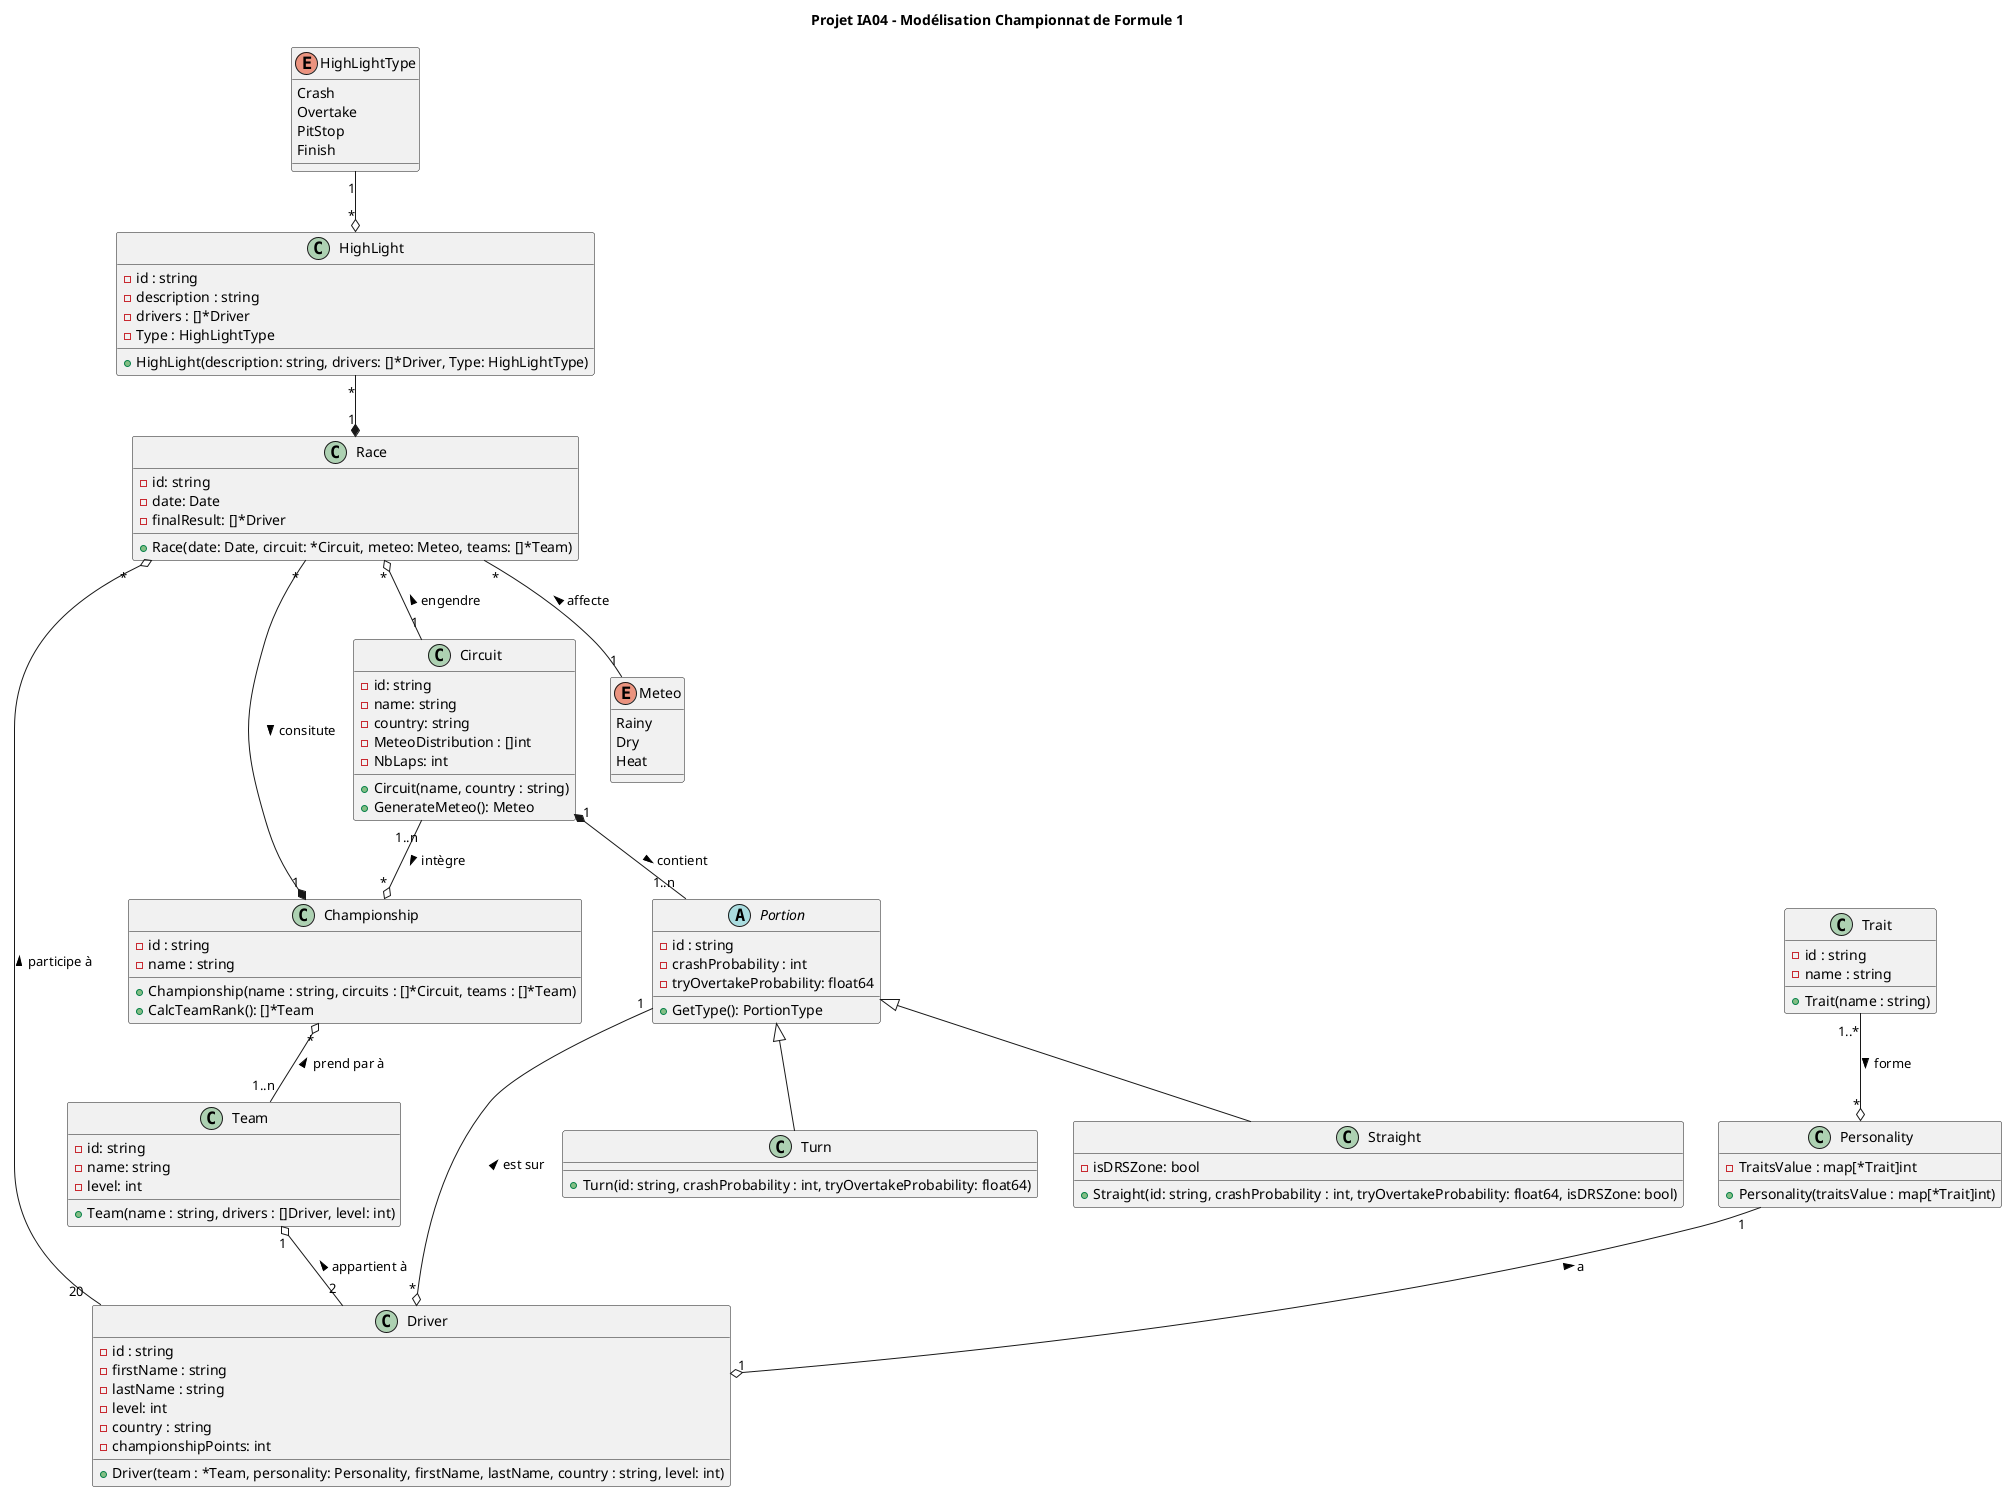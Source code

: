 @startuml IA04 - Modélisation Championnat de Formule 1


title Projet IA04 - Modélisation Championnat de Formule 1


class Driver {
  - id : string
  - firstName : string
  - lastName : string
  - level: int
  - country : string
  - championshipPoints: int

  + Driver(team : *Team, personality: Personality, firstName, lastName, country : string, level: int)
  
  }
  
class Team {
  - id: string
  - name: string
  - level: int

  + Team(name : string, drivers : []Driver, level: int)

}

class Circuit {
  - id: string
  - name: string
  - country: string
  - MeteoDistribution : []int
  - NbLaps: int

  + Circuit(name, country : string)
  + GenerateMeteo(): Meteo
}

class Championship{
  - id : string
  - name : string

  + Championship(name : string, circuits : []*Circuit, teams : []*Team)
  + CalcTeamRank(): []*Team
}

class HighLight{
  - id : string
  - description : string
  - drivers : []*Driver
  - Type : HighLightType

  + HighLight(description: string, drivers: []*Driver, Type: HighLightType)
}

enum HighLightType{
  Crash
  Overtake
  PitStop
  Finish
}

enum Meteo{
  Rainy
  Dry
  Heat
}

class Personality{
  - TraitsValue : map[*Trait]int

  + Personality(traitsValue : map[*Trait]int)
}

class Trait{
  - id : string
  - name : string

  + Trait(name : string)
}

abstract class Portion{
  - id : string
  - crashProbability : int
  - tryOvertakeProbability: float64

  + GetType(): PortionType
}


class Turn{

  + Turn(id: string, crashProbability : int, tryOvertakeProbability: float64)
}

class Straight{
  - isDRSZone: bool

  + Straight(id: string, crashProbability : int, tryOvertakeProbability: float64, isDRSZone: bool)
}

class Race{
  - id: string
  - date: Date 
  - finalResult: []*Driver

  + Race(date: Date, circuit: *Circuit, meteo: Meteo, teams: []*Team)
}

HighLightType "1" --o "*" HighLight
HighLight "*" --* "1" Race
Race "*" o-- "20" Driver : participe à <
Race "*" o-- "1" Circuit : engendre <
Race "*" --* "1" Championship : consitute >
Race "*" -- "1" Meteo : affecte <
Circuit "1..n" --o "*" Championship : intègre >
Circuit "1" *-- "1..n" Portion : contient >
Portion  <|--  Turn
Portion  <|--  Straight
Portion "1" --o "*" Driver : est sur <
Championship "*" o-- "1..n" Team : prend par à <
Team "1" o-- "2" Driver : appartient à <
Personality "1" --o "1" Driver : a <
Trait "1..*" --o "*" Personality : forme >


@enduml
